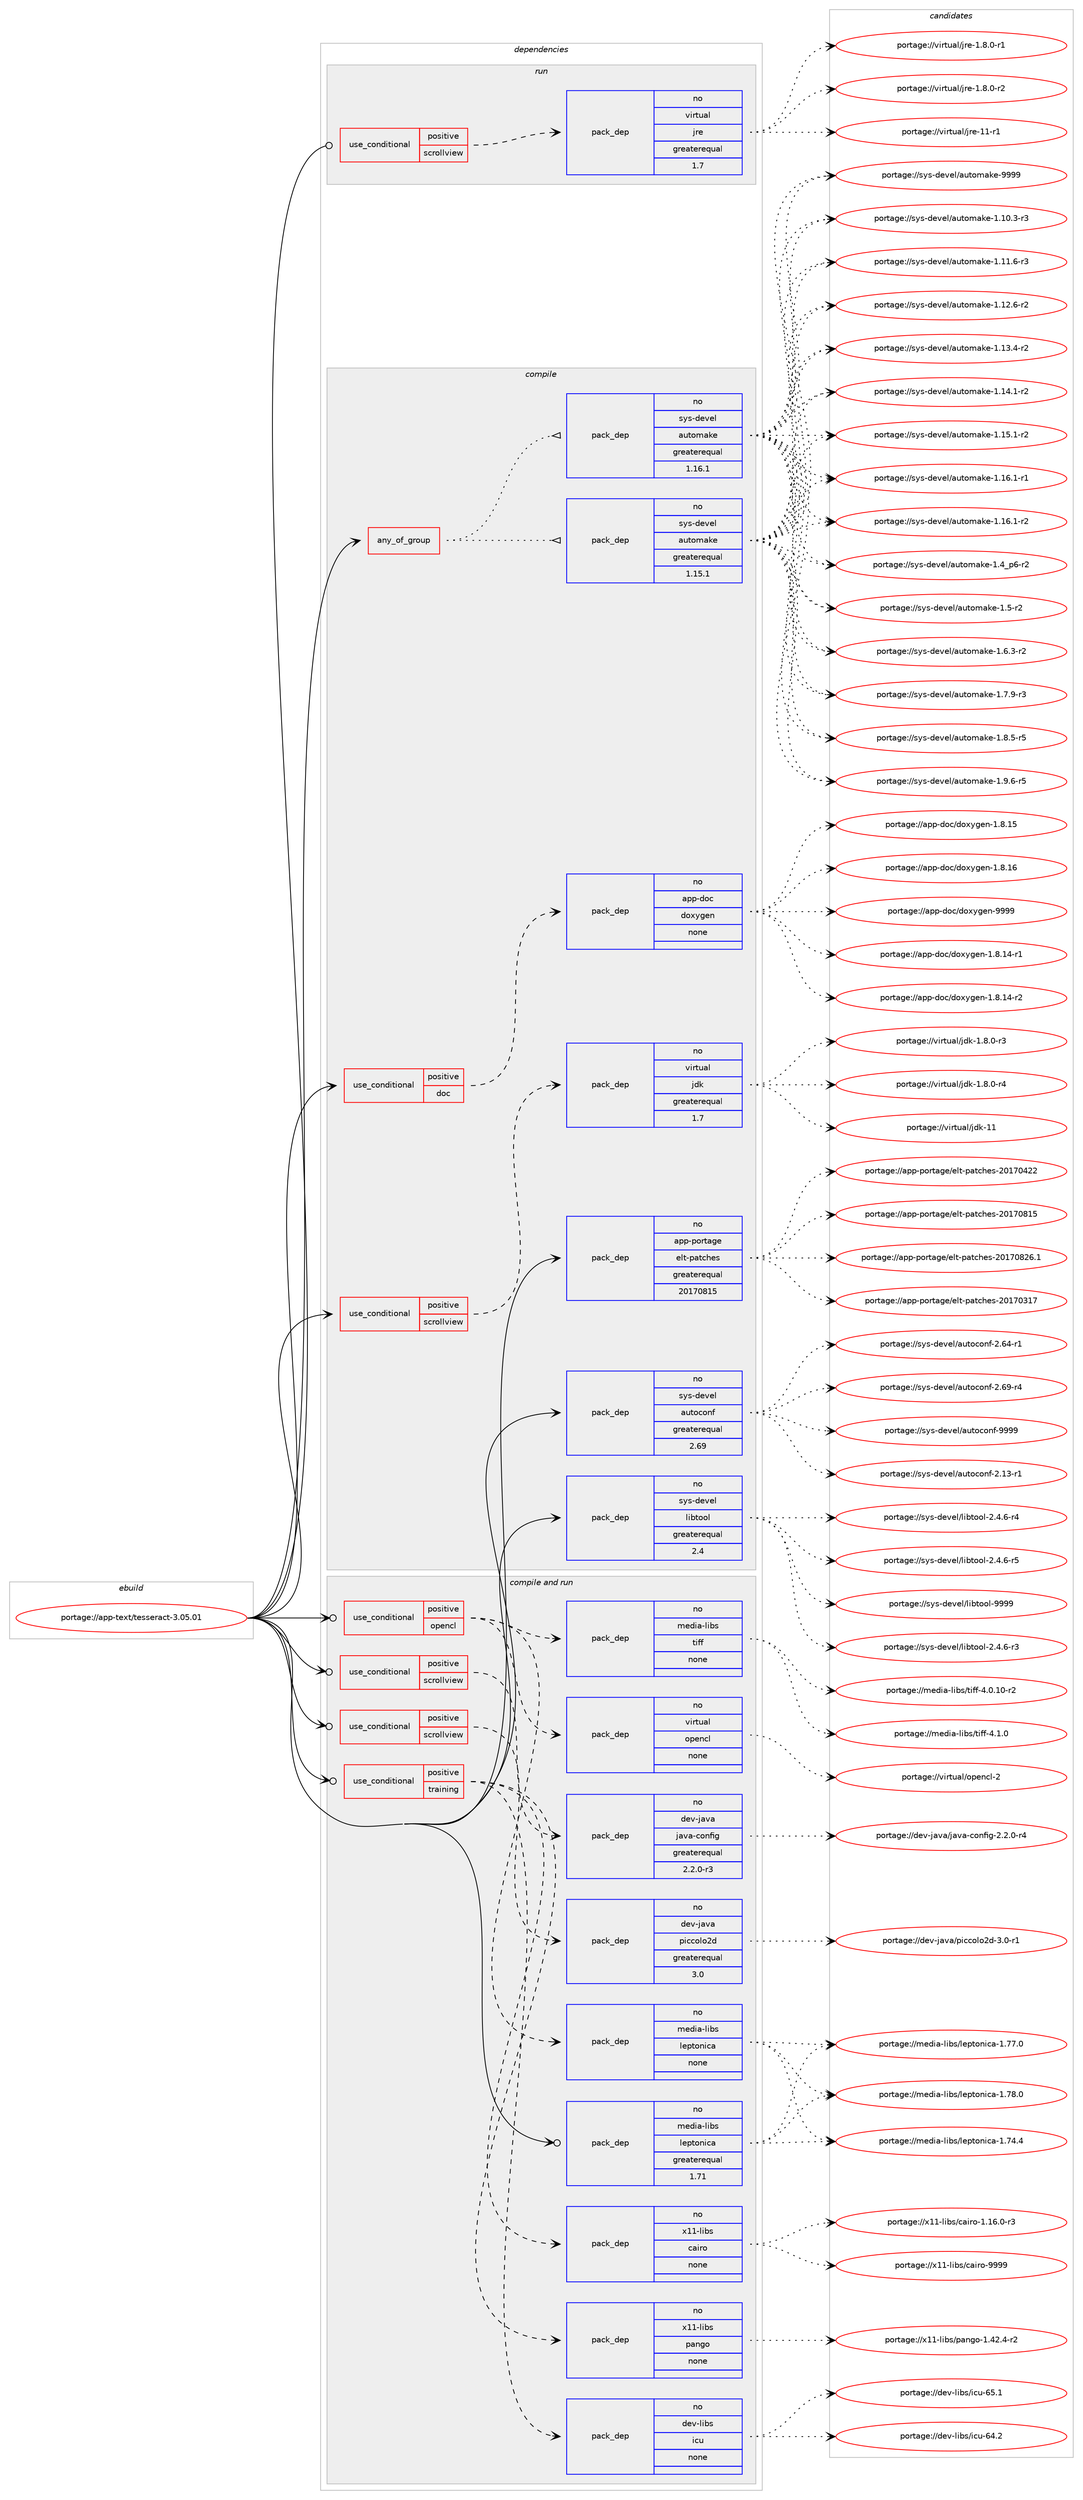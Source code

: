 digraph prolog {

# *************
# Graph options
# *************

newrank=true;
concentrate=true;
compound=true;
graph [rankdir=LR,fontname=Helvetica,fontsize=10,ranksep=1.5];#, ranksep=2.5, nodesep=0.2];
edge  [arrowhead=vee];
node  [fontname=Helvetica,fontsize=10];

# **********
# The ebuild
# **********

subgraph cluster_leftcol {
color=gray;
rank=same;
label=<<i>ebuild</i>>;
id [label="portage://app-text/tesseract-3.05.01", color=red, width=4, href="../app-text/tesseract-3.05.01.svg"];
}

# ****************
# The dependencies
# ****************

subgraph cluster_midcol {
color=gray;
label=<<i>dependencies</i>>;
subgraph cluster_compile {
fillcolor="#eeeeee";
style=filled;
label=<<i>compile</i>>;
subgraph any799 {
dependency47885 [label=<<TABLE BORDER="0" CELLBORDER="1" CELLSPACING="0" CELLPADDING="4"><TR><TD CELLPADDING="10">any_of_group</TD></TR></TABLE>>, shape=none, color=red];subgraph pack35653 {
dependency47886 [label=<<TABLE BORDER="0" CELLBORDER="1" CELLSPACING="0" CELLPADDING="4" WIDTH="220"><TR><TD ROWSPAN="6" CELLPADDING="30">pack_dep</TD></TR><TR><TD WIDTH="110">no</TD></TR><TR><TD>sys-devel</TD></TR><TR><TD>automake</TD></TR><TR><TD>greaterequal</TD></TR><TR><TD>1.16.1</TD></TR></TABLE>>, shape=none, color=blue];
}
dependency47885:e -> dependency47886:w [weight=20,style="dotted",arrowhead="oinv"];
subgraph pack35654 {
dependency47887 [label=<<TABLE BORDER="0" CELLBORDER="1" CELLSPACING="0" CELLPADDING="4" WIDTH="220"><TR><TD ROWSPAN="6" CELLPADDING="30">pack_dep</TD></TR><TR><TD WIDTH="110">no</TD></TR><TR><TD>sys-devel</TD></TR><TR><TD>automake</TD></TR><TR><TD>greaterequal</TD></TR><TR><TD>1.15.1</TD></TR></TABLE>>, shape=none, color=blue];
}
dependency47885:e -> dependency47887:w [weight=20,style="dotted",arrowhead="oinv"];
}
id:e -> dependency47885:w [weight=20,style="solid",arrowhead="vee"];
subgraph cond11406 {
dependency47888 [label=<<TABLE BORDER="0" CELLBORDER="1" CELLSPACING="0" CELLPADDING="4"><TR><TD ROWSPAN="3" CELLPADDING="10">use_conditional</TD></TR><TR><TD>positive</TD></TR><TR><TD>doc</TD></TR></TABLE>>, shape=none, color=red];
subgraph pack35655 {
dependency47889 [label=<<TABLE BORDER="0" CELLBORDER="1" CELLSPACING="0" CELLPADDING="4" WIDTH="220"><TR><TD ROWSPAN="6" CELLPADDING="30">pack_dep</TD></TR><TR><TD WIDTH="110">no</TD></TR><TR><TD>app-doc</TD></TR><TR><TD>doxygen</TD></TR><TR><TD>none</TD></TR><TR><TD></TD></TR></TABLE>>, shape=none, color=blue];
}
dependency47888:e -> dependency47889:w [weight=20,style="dashed",arrowhead="vee"];
}
id:e -> dependency47888:w [weight=20,style="solid",arrowhead="vee"];
subgraph cond11407 {
dependency47890 [label=<<TABLE BORDER="0" CELLBORDER="1" CELLSPACING="0" CELLPADDING="4"><TR><TD ROWSPAN="3" CELLPADDING="10">use_conditional</TD></TR><TR><TD>positive</TD></TR><TR><TD>scrollview</TD></TR></TABLE>>, shape=none, color=red];
subgraph pack35656 {
dependency47891 [label=<<TABLE BORDER="0" CELLBORDER="1" CELLSPACING="0" CELLPADDING="4" WIDTH="220"><TR><TD ROWSPAN="6" CELLPADDING="30">pack_dep</TD></TR><TR><TD WIDTH="110">no</TD></TR><TR><TD>virtual</TD></TR><TR><TD>jdk</TD></TR><TR><TD>greaterequal</TD></TR><TR><TD>1.7</TD></TR></TABLE>>, shape=none, color=blue];
}
dependency47890:e -> dependency47891:w [weight=20,style="dashed",arrowhead="vee"];
}
id:e -> dependency47890:w [weight=20,style="solid",arrowhead="vee"];
subgraph pack35657 {
dependency47892 [label=<<TABLE BORDER="0" CELLBORDER="1" CELLSPACING="0" CELLPADDING="4" WIDTH="220"><TR><TD ROWSPAN="6" CELLPADDING="30">pack_dep</TD></TR><TR><TD WIDTH="110">no</TD></TR><TR><TD>app-portage</TD></TR><TR><TD>elt-patches</TD></TR><TR><TD>greaterequal</TD></TR><TR><TD>20170815</TD></TR></TABLE>>, shape=none, color=blue];
}
id:e -> dependency47892:w [weight=20,style="solid",arrowhead="vee"];
subgraph pack35658 {
dependency47893 [label=<<TABLE BORDER="0" CELLBORDER="1" CELLSPACING="0" CELLPADDING="4" WIDTH="220"><TR><TD ROWSPAN="6" CELLPADDING="30">pack_dep</TD></TR><TR><TD WIDTH="110">no</TD></TR><TR><TD>sys-devel</TD></TR><TR><TD>autoconf</TD></TR><TR><TD>greaterequal</TD></TR><TR><TD>2.69</TD></TR></TABLE>>, shape=none, color=blue];
}
id:e -> dependency47893:w [weight=20,style="solid",arrowhead="vee"];
subgraph pack35659 {
dependency47894 [label=<<TABLE BORDER="0" CELLBORDER="1" CELLSPACING="0" CELLPADDING="4" WIDTH="220"><TR><TD ROWSPAN="6" CELLPADDING="30">pack_dep</TD></TR><TR><TD WIDTH="110">no</TD></TR><TR><TD>sys-devel</TD></TR><TR><TD>libtool</TD></TR><TR><TD>greaterequal</TD></TR><TR><TD>2.4</TD></TR></TABLE>>, shape=none, color=blue];
}
id:e -> dependency47894:w [weight=20,style="solid",arrowhead="vee"];
}
subgraph cluster_compileandrun {
fillcolor="#eeeeee";
style=filled;
label=<<i>compile and run</i>>;
subgraph cond11408 {
dependency47895 [label=<<TABLE BORDER="0" CELLBORDER="1" CELLSPACING="0" CELLPADDING="4"><TR><TD ROWSPAN="3" CELLPADDING="10">use_conditional</TD></TR><TR><TD>positive</TD></TR><TR><TD>opencl</TD></TR></TABLE>>, shape=none, color=red];
subgraph pack35660 {
dependency47896 [label=<<TABLE BORDER="0" CELLBORDER="1" CELLSPACING="0" CELLPADDING="4" WIDTH="220"><TR><TD ROWSPAN="6" CELLPADDING="30">pack_dep</TD></TR><TR><TD WIDTH="110">no</TD></TR><TR><TD>virtual</TD></TR><TR><TD>opencl</TD></TR><TR><TD>none</TD></TR><TR><TD></TD></TR></TABLE>>, shape=none, color=blue];
}
dependency47895:e -> dependency47896:w [weight=20,style="dashed",arrowhead="vee"];
subgraph pack35661 {
dependency47897 [label=<<TABLE BORDER="0" CELLBORDER="1" CELLSPACING="0" CELLPADDING="4" WIDTH="220"><TR><TD ROWSPAN="6" CELLPADDING="30">pack_dep</TD></TR><TR><TD WIDTH="110">no</TD></TR><TR><TD>media-libs</TD></TR><TR><TD>tiff</TD></TR><TR><TD>none</TD></TR><TR><TD></TD></TR></TABLE>>, shape=none, color=blue];
}
dependency47895:e -> dependency47897:w [weight=20,style="dashed",arrowhead="vee"];
subgraph pack35662 {
dependency47898 [label=<<TABLE BORDER="0" CELLBORDER="1" CELLSPACING="0" CELLPADDING="4" WIDTH="220"><TR><TD ROWSPAN="6" CELLPADDING="30">pack_dep</TD></TR><TR><TD WIDTH="110">no</TD></TR><TR><TD>media-libs</TD></TR><TR><TD>leptonica</TD></TR><TR><TD>none</TD></TR><TR><TD></TD></TR></TABLE>>, shape=none, color=blue];
}
dependency47895:e -> dependency47898:w [weight=20,style="dashed",arrowhead="vee"];
}
id:e -> dependency47895:w [weight=20,style="solid",arrowhead="odotvee"];
subgraph cond11409 {
dependency47899 [label=<<TABLE BORDER="0" CELLBORDER="1" CELLSPACING="0" CELLPADDING="4"><TR><TD ROWSPAN="3" CELLPADDING="10">use_conditional</TD></TR><TR><TD>positive</TD></TR><TR><TD>scrollview</TD></TR></TABLE>>, shape=none, color=red];
subgraph pack35663 {
dependency47900 [label=<<TABLE BORDER="0" CELLBORDER="1" CELLSPACING="0" CELLPADDING="4" WIDTH="220"><TR><TD ROWSPAN="6" CELLPADDING="30">pack_dep</TD></TR><TR><TD WIDTH="110">no</TD></TR><TR><TD>dev-java</TD></TR><TR><TD>java-config</TD></TR><TR><TD>greaterequal</TD></TR><TR><TD>2.2.0-r3</TD></TR></TABLE>>, shape=none, color=blue];
}
dependency47899:e -> dependency47900:w [weight=20,style="dashed",arrowhead="vee"];
}
id:e -> dependency47899:w [weight=20,style="solid",arrowhead="odotvee"];
subgraph cond11410 {
dependency47901 [label=<<TABLE BORDER="0" CELLBORDER="1" CELLSPACING="0" CELLPADDING="4"><TR><TD ROWSPAN="3" CELLPADDING="10">use_conditional</TD></TR><TR><TD>positive</TD></TR><TR><TD>scrollview</TD></TR></TABLE>>, shape=none, color=red];
subgraph pack35664 {
dependency47902 [label=<<TABLE BORDER="0" CELLBORDER="1" CELLSPACING="0" CELLPADDING="4" WIDTH="220"><TR><TD ROWSPAN="6" CELLPADDING="30">pack_dep</TD></TR><TR><TD WIDTH="110">no</TD></TR><TR><TD>dev-java</TD></TR><TR><TD>piccolo2d</TD></TR><TR><TD>greaterequal</TD></TR><TR><TD>3.0</TD></TR></TABLE>>, shape=none, color=blue];
}
dependency47901:e -> dependency47902:w [weight=20,style="dashed",arrowhead="vee"];
}
id:e -> dependency47901:w [weight=20,style="solid",arrowhead="odotvee"];
subgraph cond11411 {
dependency47903 [label=<<TABLE BORDER="0" CELLBORDER="1" CELLSPACING="0" CELLPADDING="4"><TR><TD ROWSPAN="3" CELLPADDING="10">use_conditional</TD></TR><TR><TD>positive</TD></TR><TR><TD>training</TD></TR></TABLE>>, shape=none, color=red];
subgraph pack35665 {
dependency47904 [label=<<TABLE BORDER="0" CELLBORDER="1" CELLSPACING="0" CELLPADDING="4" WIDTH="220"><TR><TD ROWSPAN="6" CELLPADDING="30">pack_dep</TD></TR><TR><TD WIDTH="110">no</TD></TR><TR><TD>dev-libs</TD></TR><TR><TD>icu</TD></TR><TR><TD>none</TD></TR><TR><TD></TD></TR></TABLE>>, shape=none, color=blue];
}
dependency47903:e -> dependency47904:w [weight=20,style="dashed",arrowhead="vee"];
subgraph pack35666 {
dependency47905 [label=<<TABLE BORDER="0" CELLBORDER="1" CELLSPACING="0" CELLPADDING="4" WIDTH="220"><TR><TD ROWSPAN="6" CELLPADDING="30">pack_dep</TD></TR><TR><TD WIDTH="110">no</TD></TR><TR><TD>x11-libs</TD></TR><TR><TD>pango</TD></TR><TR><TD>none</TD></TR><TR><TD></TD></TR></TABLE>>, shape=none, color=blue];
}
dependency47903:e -> dependency47905:w [weight=20,style="dashed",arrowhead="vee"];
subgraph pack35667 {
dependency47906 [label=<<TABLE BORDER="0" CELLBORDER="1" CELLSPACING="0" CELLPADDING="4" WIDTH="220"><TR><TD ROWSPAN="6" CELLPADDING="30">pack_dep</TD></TR><TR><TD WIDTH="110">no</TD></TR><TR><TD>x11-libs</TD></TR><TR><TD>cairo</TD></TR><TR><TD>none</TD></TR><TR><TD></TD></TR></TABLE>>, shape=none, color=blue];
}
dependency47903:e -> dependency47906:w [weight=20,style="dashed",arrowhead="vee"];
}
id:e -> dependency47903:w [weight=20,style="solid",arrowhead="odotvee"];
subgraph pack35668 {
dependency47907 [label=<<TABLE BORDER="0" CELLBORDER="1" CELLSPACING="0" CELLPADDING="4" WIDTH="220"><TR><TD ROWSPAN="6" CELLPADDING="30">pack_dep</TD></TR><TR><TD WIDTH="110">no</TD></TR><TR><TD>media-libs</TD></TR><TR><TD>leptonica</TD></TR><TR><TD>greaterequal</TD></TR><TR><TD>1.71</TD></TR></TABLE>>, shape=none, color=blue];
}
id:e -> dependency47907:w [weight=20,style="solid",arrowhead="odotvee"];
}
subgraph cluster_run {
fillcolor="#eeeeee";
style=filled;
label=<<i>run</i>>;
subgraph cond11412 {
dependency47908 [label=<<TABLE BORDER="0" CELLBORDER="1" CELLSPACING="0" CELLPADDING="4"><TR><TD ROWSPAN="3" CELLPADDING="10">use_conditional</TD></TR><TR><TD>positive</TD></TR><TR><TD>scrollview</TD></TR></TABLE>>, shape=none, color=red];
subgraph pack35669 {
dependency47909 [label=<<TABLE BORDER="0" CELLBORDER="1" CELLSPACING="0" CELLPADDING="4" WIDTH="220"><TR><TD ROWSPAN="6" CELLPADDING="30">pack_dep</TD></TR><TR><TD WIDTH="110">no</TD></TR><TR><TD>virtual</TD></TR><TR><TD>jre</TD></TR><TR><TD>greaterequal</TD></TR><TR><TD>1.7</TD></TR></TABLE>>, shape=none, color=blue];
}
dependency47908:e -> dependency47909:w [weight=20,style="dashed",arrowhead="vee"];
}
id:e -> dependency47908:w [weight=20,style="solid",arrowhead="odot"];
}
}

# **************
# The candidates
# **************

subgraph cluster_choices {
rank=same;
color=gray;
label=<<i>candidates</i>>;

subgraph choice35653 {
color=black;
nodesep=1;
choiceportage11512111545100101118101108479711711611110997107101454946494846514511451 [label="portage://sys-devel/automake-1.10.3-r3", color=red, width=4,href="../sys-devel/automake-1.10.3-r3.svg"];
choiceportage11512111545100101118101108479711711611110997107101454946494946544511451 [label="portage://sys-devel/automake-1.11.6-r3", color=red, width=4,href="../sys-devel/automake-1.11.6-r3.svg"];
choiceportage11512111545100101118101108479711711611110997107101454946495046544511450 [label="portage://sys-devel/automake-1.12.6-r2", color=red, width=4,href="../sys-devel/automake-1.12.6-r2.svg"];
choiceportage11512111545100101118101108479711711611110997107101454946495146524511450 [label="portage://sys-devel/automake-1.13.4-r2", color=red, width=4,href="../sys-devel/automake-1.13.4-r2.svg"];
choiceportage11512111545100101118101108479711711611110997107101454946495246494511450 [label="portage://sys-devel/automake-1.14.1-r2", color=red, width=4,href="../sys-devel/automake-1.14.1-r2.svg"];
choiceportage11512111545100101118101108479711711611110997107101454946495346494511450 [label="portage://sys-devel/automake-1.15.1-r2", color=red, width=4,href="../sys-devel/automake-1.15.1-r2.svg"];
choiceportage11512111545100101118101108479711711611110997107101454946495446494511449 [label="portage://sys-devel/automake-1.16.1-r1", color=red, width=4,href="../sys-devel/automake-1.16.1-r1.svg"];
choiceportage11512111545100101118101108479711711611110997107101454946495446494511450 [label="portage://sys-devel/automake-1.16.1-r2", color=red, width=4,href="../sys-devel/automake-1.16.1-r2.svg"];
choiceportage115121115451001011181011084797117116111109971071014549465295112544511450 [label="portage://sys-devel/automake-1.4_p6-r2", color=red, width=4,href="../sys-devel/automake-1.4_p6-r2.svg"];
choiceportage11512111545100101118101108479711711611110997107101454946534511450 [label="portage://sys-devel/automake-1.5-r2", color=red, width=4,href="../sys-devel/automake-1.5-r2.svg"];
choiceportage115121115451001011181011084797117116111109971071014549465446514511450 [label="portage://sys-devel/automake-1.6.3-r2", color=red, width=4,href="../sys-devel/automake-1.6.3-r2.svg"];
choiceportage115121115451001011181011084797117116111109971071014549465546574511451 [label="portage://sys-devel/automake-1.7.9-r3", color=red, width=4,href="../sys-devel/automake-1.7.9-r3.svg"];
choiceportage115121115451001011181011084797117116111109971071014549465646534511453 [label="portage://sys-devel/automake-1.8.5-r5", color=red, width=4,href="../sys-devel/automake-1.8.5-r5.svg"];
choiceportage115121115451001011181011084797117116111109971071014549465746544511453 [label="portage://sys-devel/automake-1.9.6-r5", color=red, width=4,href="../sys-devel/automake-1.9.6-r5.svg"];
choiceportage115121115451001011181011084797117116111109971071014557575757 [label="portage://sys-devel/automake-9999", color=red, width=4,href="../sys-devel/automake-9999.svg"];
dependency47886:e -> choiceportage11512111545100101118101108479711711611110997107101454946494846514511451:w [style=dotted,weight="100"];
dependency47886:e -> choiceportage11512111545100101118101108479711711611110997107101454946494946544511451:w [style=dotted,weight="100"];
dependency47886:e -> choiceportage11512111545100101118101108479711711611110997107101454946495046544511450:w [style=dotted,weight="100"];
dependency47886:e -> choiceportage11512111545100101118101108479711711611110997107101454946495146524511450:w [style=dotted,weight="100"];
dependency47886:e -> choiceportage11512111545100101118101108479711711611110997107101454946495246494511450:w [style=dotted,weight="100"];
dependency47886:e -> choiceportage11512111545100101118101108479711711611110997107101454946495346494511450:w [style=dotted,weight="100"];
dependency47886:e -> choiceportage11512111545100101118101108479711711611110997107101454946495446494511449:w [style=dotted,weight="100"];
dependency47886:e -> choiceportage11512111545100101118101108479711711611110997107101454946495446494511450:w [style=dotted,weight="100"];
dependency47886:e -> choiceportage115121115451001011181011084797117116111109971071014549465295112544511450:w [style=dotted,weight="100"];
dependency47886:e -> choiceportage11512111545100101118101108479711711611110997107101454946534511450:w [style=dotted,weight="100"];
dependency47886:e -> choiceportage115121115451001011181011084797117116111109971071014549465446514511450:w [style=dotted,weight="100"];
dependency47886:e -> choiceportage115121115451001011181011084797117116111109971071014549465546574511451:w [style=dotted,weight="100"];
dependency47886:e -> choiceportage115121115451001011181011084797117116111109971071014549465646534511453:w [style=dotted,weight="100"];
dependency47886:e -> choiceportage115121115451001011181011084797117116111109971071014549465746544511453:w [style=dotted,weight="100"];
dependency47886:e -> choiceportage115121115451001011181011084797117116111109971071014557575757:w [style=dotted,weight="100"];
}
subgraph choice35654 {
color=black;
nodesep=1;
choiceportage11512111545100101118101108479711711611110997107101454946494846514511451 [label="portage://sys-devel/automake-1.10.3-r3", color=red, width=4,href="../sys-devel/automake-1.10.3-r3.svg"];
choiceportage11512111545100101118101108479711711611110997107101454946494946544511451 [label="portage://sys-devel/automake-1.11.6-r3", color=red, width=4,href="../sys-devel/automake-1.11.6-r3.svg"];
choiceportage11512111545100101118101108479711711611110997107101454946495046544511450 [label="portage://sys-devel/automake-1.12.6-r2", color=red, width=4,href="../sys-devel/automake-1.12.6-r2.svg"];
choiceportage11512111545100101118101108479711711611110997107101454946495146524511450 [label="portage://sys-devel/automake-1.13.4-r2", color=red, width=4,href="../sys-devel/automake-1.13.4-r2.svg"];
choiceportage11512111545100101118101108479711711611110997107101454946495246494511450 [label="portage://sys-devel/automake-1.14.1-r2", color=red, width=4,href="../sys-devel/automake-1.14.1-r2.svg"];
choiceportage11512111545100101118101108479711711611110997107101454946495346494511450 [label="portage://sys-devel/automake-1.15.1-r2", color=red, width=4,href="../sys-devel/automake-1.15.1-r2.svg"];
choiceportage11512111545100101118101108479711711611110997107101454946495446494511449 [label="portage://sys-devel/automake-1.16.1-r1", color=red, width=4,href="../sys-devel/automake-1.16.1-r1.svg"];
choiceportage11512111545100101118101108479711711611110997107101454946495446494511450 [label="portage://sys-devel/automake-1.16.1-r2", color=red, width=4,href="../sys-devel/automake-1.16.1-r2.svg"];
choiceportage115121115451001011181011084797117116111109971071014549465295112544511450 [label="portage://sys-devel/automake-1.4_p6-r2", color=red, width=4,href="../sys-devel/automake-1.4_p6-r2.svg"];
choiceportage11512111545100101118101108479711711611110997107101454946534511450 [label="portage://sys-devel/automake-1.5-r2", color=red, width=4,href="../sys-devel/automake-1.5-r2.svg"];
choiceportage115121115451001011181011084797117116111109971071014549465446514511450 [label="portage://sys-devel/automake-1.6.3-r2", color=red, width=4,href="../sys-devel/automake-1.6.3-r2.svg"];
choiceportage115121115451001011181011084797117116111109971071014549465546574511451 [label="portage://sys-devel/automake-1.7.9-r3", color=red, width=4,href="../sys-devel/automake-1.7.9-r3.svg"];
choiceportage115121115451001011181011084797117116111109971071014549465646534511453 [label="portage://sys-devel/automake-1.8.5-r5", color=red, width=4,href="../sys-devel/automake-1.8.5-r5.svg"];
choiceportage115121115451001011181011084797117116111109971071014549465746544511453 [label="portage://sys-devel/automake-1.9.6-r5", color=red, width=4,href="../sys-devel/automake-1.9.6-r5.svg"];
choiceportage115121115451001011181011084797117116111109971071014557575757 [label="portage://sys-devel/automake-9999", color=red, width=4,href="../sys-devel/automake-9999.svg"];
dependency47887:e -> choiceportage11512111545100101118101108479711711611110997107101454946494846514511451:w [style=dotted,weight="100"];
dependency47887:e -> choiceportage11512111545100101118101108479711711611110997107101454946494946544511451:w [style=dotted,weight="100"];
dependency47887:e -> choiceportage11512111545100101118101108479711711611110997107101454946495046544511450:w [style=dotted,weight="100"];
dependency47887:e -> choiceportage11512111545100101118101108479711711611110997107101454946495146524511450:w [style=dotted,weight="100"];
dependency47887:e -> choiceportage11512111545100101118101108479711711611110997107101454946495246494511450:w [style=dotted,weight="100"];
dependency47887:e -> choiceportage11512111545100101118101108479711711611110997107101454946495346494511450:w [style=dotted,weight="100"];
dependency47887:e -> choiceportage11512111545100101118101108479711711611110997107101454946495446494511449:w [style=dotted,weight="100"];
dependency47887:e -> choiceportage11512111545100101118101108479711711611110997107101454946495446494511450:w [style=dotted,weight="100"];
dependency47887:e -> choiceportage115121115451001011181011084797117116111109971071014549465295112544511450:w [style=dotted,weight="100"];
dependency47887:e -> choiceportage11512111545100101118101108479711711611110997107101454946534511450:w [style=dotted,weight="100"];
dependency47887:e -> choiceportage115121115451001011181011084797117116111109971071014549465446514511450:w [style=dotted,weight="100"];
dependency47887:e -> choiceportage115121115451001011181011084797117116111109971071014549465546574511451:w [style=dotted,weight="100"];
dependency47887:e -> choiceportage115121115451001011181011084797117116111109971071014549465646534511453:w [style=dotted,weight="100"];
dependency47887:e -> choiceportage115121115451001011181011084797117116111109971071014549465746544511453:w [style=dotted,weight="100"];
dependency47887:e -> choiceportage115121115451001011181011084797117116111109971071014557575757:w [style=dotted,weight="100"];
}
subgraph choice35655 {
color=black;
nodesep=1;
choiceportage97112112451001119947100111120121103101110454946564649524511449 [label="portage://app-doc/doxygen-1.8.14-r1", color=red, width=4,href="../app-doc/doxygen-1.8.14-r1.svg"];
choiceportage97112112451001119947100111120121103101110454946564649524511450 [label="portage://app-doc/doxygen-1.8.14-r2", color=red, width=4,href="../app-doc/doxygen-1.8.14-r2.svg"];
choiceportage9711211245100111994710011112012110310111045494656464953 [label="portage://app-doc/doxygen-1.8.15", color=red, width=4,href="../app-doc/doxygen-1.8.15.svg"];
choiceportage9711211245100111994710011112012110310111045494656464954 [label="portage://app-doc/doxygen-1.8.16", color=red, width=4,href="../app-doc/doxygen-1.8.16.svg"];
choiceportage971121124510011199471001111201211031011104557575757 [label="portage://app-doc/doxygen-9999", color=red, width=4,href="../app-doc/doxygen-9999.svg"];
dependency47889:e -> choiceportage97112112451001119947100111120121103101110454946564649524511449:w [style=dotted,weight="100"];
dependency47889:e -> choiceportage97112112451001119947100111120121103101110454946564649524511450:w [style=dotted,weight="100"];
dependency47889:e -> choiceportage9711211245100111994710011112012110310111045494656464953:w [style=dotted,weight="100"];
dependency47889:e -> choiceportage9711211245100111994710011112012110310111045494656464954:w [style=dotted,weight="100"];
dependency47889:e -> choiceportage971121124510011199471001111201211031011104557575757:w [style=dotted,weight="100"];
}
subgraph choice35656 {
color=black;
nodesep=1;
choiceportage11810511411611797108471061001074549465646484511451 [label="portage://virtual/jdk-1.8.0-r3", color=red, width=4,href="../virtual/jdk-1.8.0-r3.svg"];
choiceportage11810511411611797108471061001074549465646484511452 [label="portage://virtual/jdk-1.8.0-r4", color=red, width=4,href="../virtual/jdk-1.8.0-r4.svg"];
choiceportage1181051141161179710847106100107454949 [label="portage://virtual/jdk-11", color=red, width=4,href="../virtual/jdk-11.svg"];
dependency47891:e -> choiceportage11810511411611797108471061001074549465646484511451:w [style=dotted,weight="100"];
dependency47891:e -> choiceportage11810511411611797108471061001074549465646484511452:w [style=dotted,weight="100"];
dependency47891:e -> choiceportage1181051141161179710847106100107454949:w [style=dotted,weight="100"];
}
subgraph choice35657 {
color=black;
nodesep=1;
choiceportage97112112451121111141169710310147101108116451129711699104101115455048495548514955 [label="portage://app-portage/elt-patches-20170317", color=red, width=4,href="../app-portage/elt-patches-20170317.svg"];
choiceportage97112112451121111141169710310147101108116451129711699104101115455048495548525050 [label="portage://app-portage/elt-patches-20170422", color=red, width=4,href="../app-portage/elt-patches-20170422.svg"];
choiceportage97112112451121111141169710310147101108116451129711699104101115455048495548564953 [label="portage://app-portage/elt-patches-20170815", color=red, width=4,href="../app-portage/elt-patches-20170815.svg"];
choiceportage971121124511211111411697103101471011081164511297116991041011154550484955485650544649 [label="portage://app-portage/elt-patches-20170826.1", color=red, width=4,href="../app-portage/elt-patches-20170826.1.svg"];
dependency47892:e -> choiceportage97112112451121111141169710310147101108116451129711699104101115455048495548514955:w [style=dotted,weight="100"];
dependency47892:e -> choiceportage97112112451121111141169710310147101108116451129711699104101115455048495548525050:w [style=dotted,weight="100"];
dependency47892:e -> choiceportage97112112451121111141169710310147101108116451129711699104101115455048495548564953:w [style=dotted,weight="100"];
dependency47892:e -> choiceportage971121124511211111411697103101471011081164511297116991041011154550484955485650544649:w [style=dotted,weight="100"];
}
subgraph choice35658 {
color=black;
nodesep=1;
choiceportage1151211154510010111810110847971171161119911111010245504649514511449 [label="portage://sys-devel/autoconf-2.13-r1", color=red, width=4,href="../sys-devel/autoconf-2.13-r1.svg"];
choiceportage1151211154510010111810110847971171161119911111010245504654524511449 [label="portage://sys-devel/autoconf-2.64-r1", color=red, width=4,href="../sys-devel/autoconf-2.64-r1.svg"];
choiceportage1151211154510010111810110847971171161119911111010245504654574511452 [label="portage://sys-devel/autoconf-2.69-r4", color=red, width=4,href="../sys-devel/autoconf-2.69-r4.svg"];
choiceportage115121115451001011181011084797117116111991111101024557575757 [label="portage://sys-devel/autoconf-9999", color=red, width=4,href="../sys-devel/autoconf-9999.svg"];
dependency47893:e -> choiceportage1151211154510010111810110847971171161119911111010245504649514511449:w [style=dotted,weight="100"];
dependency47893:e -> choiceportage1151211154510010111810110847971171161119911111010245504654524511449:w [style=dotted,weight="100"];
dependency47893:e -> choiceportage1151211154510010111810110847971171161119911111010245504654574511452:w [style=dotted,weight="100"];
dependency47893:e -> choiceportage115121115451001011181011084797117116111991111101024557575757:w [style=dotted,weight="100"];
}
subgraph choice35659 {
color=black;
nodesep=1;
choiceportage1151211154510010111810110847108105981161111111084550465246544511451 [label="portage://sys-devel/libtool-2.4.6-r3", color=red, width=4,href="../sys-devel/libtool-2.4.6-r3.svg"];
choiceportage1151211154510010111810110847108105981161111111084550465246544511452 [label="portage://sys-devel/libtool-2.4.6-r4", color=red, width=4,href="../sys-devel/libtool-2.4.6-r4.svg"];
choiceportage1151211154510010111810110847108105981161111111084550465246544511453 [label="portage://sys-devel/libtool-2.4.6-r5", color=red, width=4,href="../sys-devel/libtool-2.4.6-r5.svg"];
choiceportage1151211154510010111810110847108105981161111111084557575757 [label="portage://sys-devel/libtool-9999", color=red, width=4,href="../sys-devel/libtool-9999.svg"];
dependency47894:e -> choiceportage1151211154510010111810110847108105981161111111084550465246544511451:w [style=dotted,weight="100"];
dependency47894:e -> choiceportage1151211154510010111810110847108105981161111111084550465246544511452:w [style=dotted,weight="100"];
dependency47894:e -> choiceportage1151211154510010111810110847108105981161111111084550465246544511453:w [style=dotted,weight="100"];
dependency47894:e -> choiceportage1151211154510010111810110847108105981161111111084557575757:w [style=dotted,weight="100"];
}
subgraph choice35660 {
color=black;
nodesep=1;
choiceportage1181051141161179710847111112101110991084550 [label="portage://virtual/opencl-2", color=red, width=4,href="../virtual/opencl-2.svg"];
dependency47896:e -> choiceportage1181051141161179710847111112101110991084550:w [style=dotted,weight="100"];
}
subgraph choice35661 {
color=black;
nodesep=1;
choiceportage10910110010597451081059811547116105102102455246484649484511450 [label="portage://media-libs/tiff-4.0.10-r2", color=red, width=4,href="../media-libs/tiff-4.0.10-r2.svg"];
choiceportage10910110010597451081059811547116105102102455246494648 [label="portage://media-libs/tiff-4.1.0", color=red, width=4,href="../media-libs/tiff-4.1.0.svg"];
dependency47897:e -> choiceportage10910110010597451081059811547116105102102455246484649484511450:w [style=dotted,weight="100"];
dependency47897:e -> choiceportage10910110010597451081059811547116105102102455246494648:w [style=dotted,weight="100"];
}
subgraph choice35662 {
color=black;
nodesep=1;
choiceportage10910110010597451081059811547108101112116111110105999745494655524652 [label="portage://media-libs/leptonica-1.74.4", color=red, width=4,href="../media-libs/leptonica-1.74.4.svg"];
choiceportage10910110010597451081059811547108101112116111110105999745494655554648 [label="portage://media-libs/leptonica-1.77.0", color=red, width=4,href="../media-libs/leptonica-1.77.0.svg"];
choiceportage10910110010597451081059811547108101112116111110105999745494655564648 [label="portage://media-libs/leptonica-1.78.0", color=red, width=4,href="../media-libs/leptonica-1.78.0.svg"];
dependency47898:e -> choiceportage10910110010597451081059811547108101112116111110105999745494655524652:w [style=dotted,weight="100"];
dependency47898:e -> choiceportage10910110010597451081059811547108101112116111110105999745494655554648:w [style=dotted,weight="100"];
dependency47898:e -> choiceportage10910110010597451081059811547108101112116111110105999745494655564648:w [style=dotted,weight="100"];
}
subgraph choice35663 {
color=black;
nodesep=1;
choiceportage10010111845106971189747106971189745991111101021051034550465046484511452 [label="portage://dev-java/java-config-2.2.0-r4", color=red, width=4,href="../dev-java/java-config-2.2.0-r4.svg"];
dependency47900:e -> choiceportage10010111845106971189747106971189745991111101021051034550465046484511452:w [style=dotted,weight="100"];
}
subgraph choice35664 {
color=black;
nodesep=1;
choiceportage10010111845106971189747112105999911110811150100455146484511449 [label="portage://dev-java/piccolo2d-3.0-r1", color=red, width=4,href="../dev-java/piccolo2d-3.0-r1.svg"];
dependency47902:e -> choiceportage10010111845106971189747112105999911110811150100455146484511449:w [style=dotted,weight="100"];
}
subgraph choice35665 {
color=black;
nodesep=1;
choiceportage100101118451081059811547105991174554524650 [label="portage://dev-libs/icu-64.2", color=red, width=4,href="../dev-libs/icu-64.2.svg"];
choiceportage100101118451081059811547105991174554534649 [label="portage://dev-libs/icu-65.1", color=red, width=4,href="../dev-libs/icu-65.1.svg"];
dependency47904:e -> choiceportage100101118451081059811547105991174554524650:w [style=dotted,weight="100"];
dependency47904:e -> choiceportage100101118451081059811547105991174554534649:w [style=dotted,weight="100"];
}
subgraph choice35666 {
color=black;
nodesep=1;
choiceportage120494945108105981154711297110103111454946525046524511450 [label="portage://x11-libs/pango-1.42.4-r2", color=red, width=4,href="../x11-libs/pango-1.42.4-r2.svg"];
dependency47905:e -> choiceportage120494945108105981154711297110103111454946525046524511450:w [style=dotted,weight="100"];
}
subgraph choice35667 {
color=black;
nodesep=1;
choiceportage12049494510810598115479997105114111454946495446484511451 [label="portage://x11-libs/cairo-1.16.0-r3", color=red, width=4,href="../x11-libs/cairo-1.16.0-r3.svg"];
choiceportage120494945108105981154799971051141114557575757 [label="portage://x11-libs/cairo-9999", color=red, width=4,href="../x11-libs/cairo-9999.svg"];
dependency47906:e -> choiceportage12049494510810598115479997105114111454946495446484511451:w [style=dotted,weight="100"];
dependency47906:e -> choiceportage120494945108105981154799971051141114557575757:w [style=dotted,weight="100"];
}
subgraph choice35668 {
color=black;
nodesep=1;
choiceportage10910110010597451081059811547108101112116111110105999745494655524652 [label="portage://media-libs/leptonica-1.74.4", color=red, width=4,href="../media-libs/leptonica-1.74.4.svg"];
choiceportage10910110010597451081059811547108101112116111110105999745494655554648 [label="portage://media-libs/leptonica-1.77.0", color=red, width=4,href="../media-libs/leptonica-1.77.0.svg"];
choiceportage10910110010597451081059811547108101112116111110105999745494655564648 [label="portage://media-libs/leptonica-1.78.0", color=red, width=4,href="../media-libs/leptonica-1.78.0.svg"];
dependency47907:e -> choiceportage10910110010597451081059811547108101112116111110105999745494655524652:w [style=dotted,weight="100"];
dependency47907:e -> choiceportage10910110010597451081059811547108101112116111110105999745494655554648:w [style=dotted,weight="100"];
dependency47907:e -> choiceportage10910110010597451081059811547108101112116111110105999745494655564648:w [style=dotted,weight="100"];
}
subgraph choice35669 {
color=black;
nodesep=1;
choiceportage11810511411611797108471061141014549465646484511449 [label="portage://virtual/jre-1.8.0-r1", color=red, width=4,href="../virtual/jre-1.8.0-r1.svg"];
choiceportage11810511411611797108471061141014549465646484511450 [label="portage://virtual/jre-1.8.0-r2", color=red, width=4,href="../virtual/jre-1.8.0-r2.svg"];
choiceportage11810511411611797108471061141014549494511449 [label="portage://virtual/jre-11-r1", color=red, width=4,href="../virtual/jre-11-r1.svg"];
dependency47909:e -> choiceportage11810511411611797108471061141014549465646484511449:w [style=dotted,weight="100"];
dependency47909:e -> choiceportage11810511411611797108471061141014549465646484511450:w [style=dotted,weight="100"];
dependency47909:e -> choiceportage11810511411611797108471061141014549494511449:w [style=dotted,weight="100"];
}
}

}
